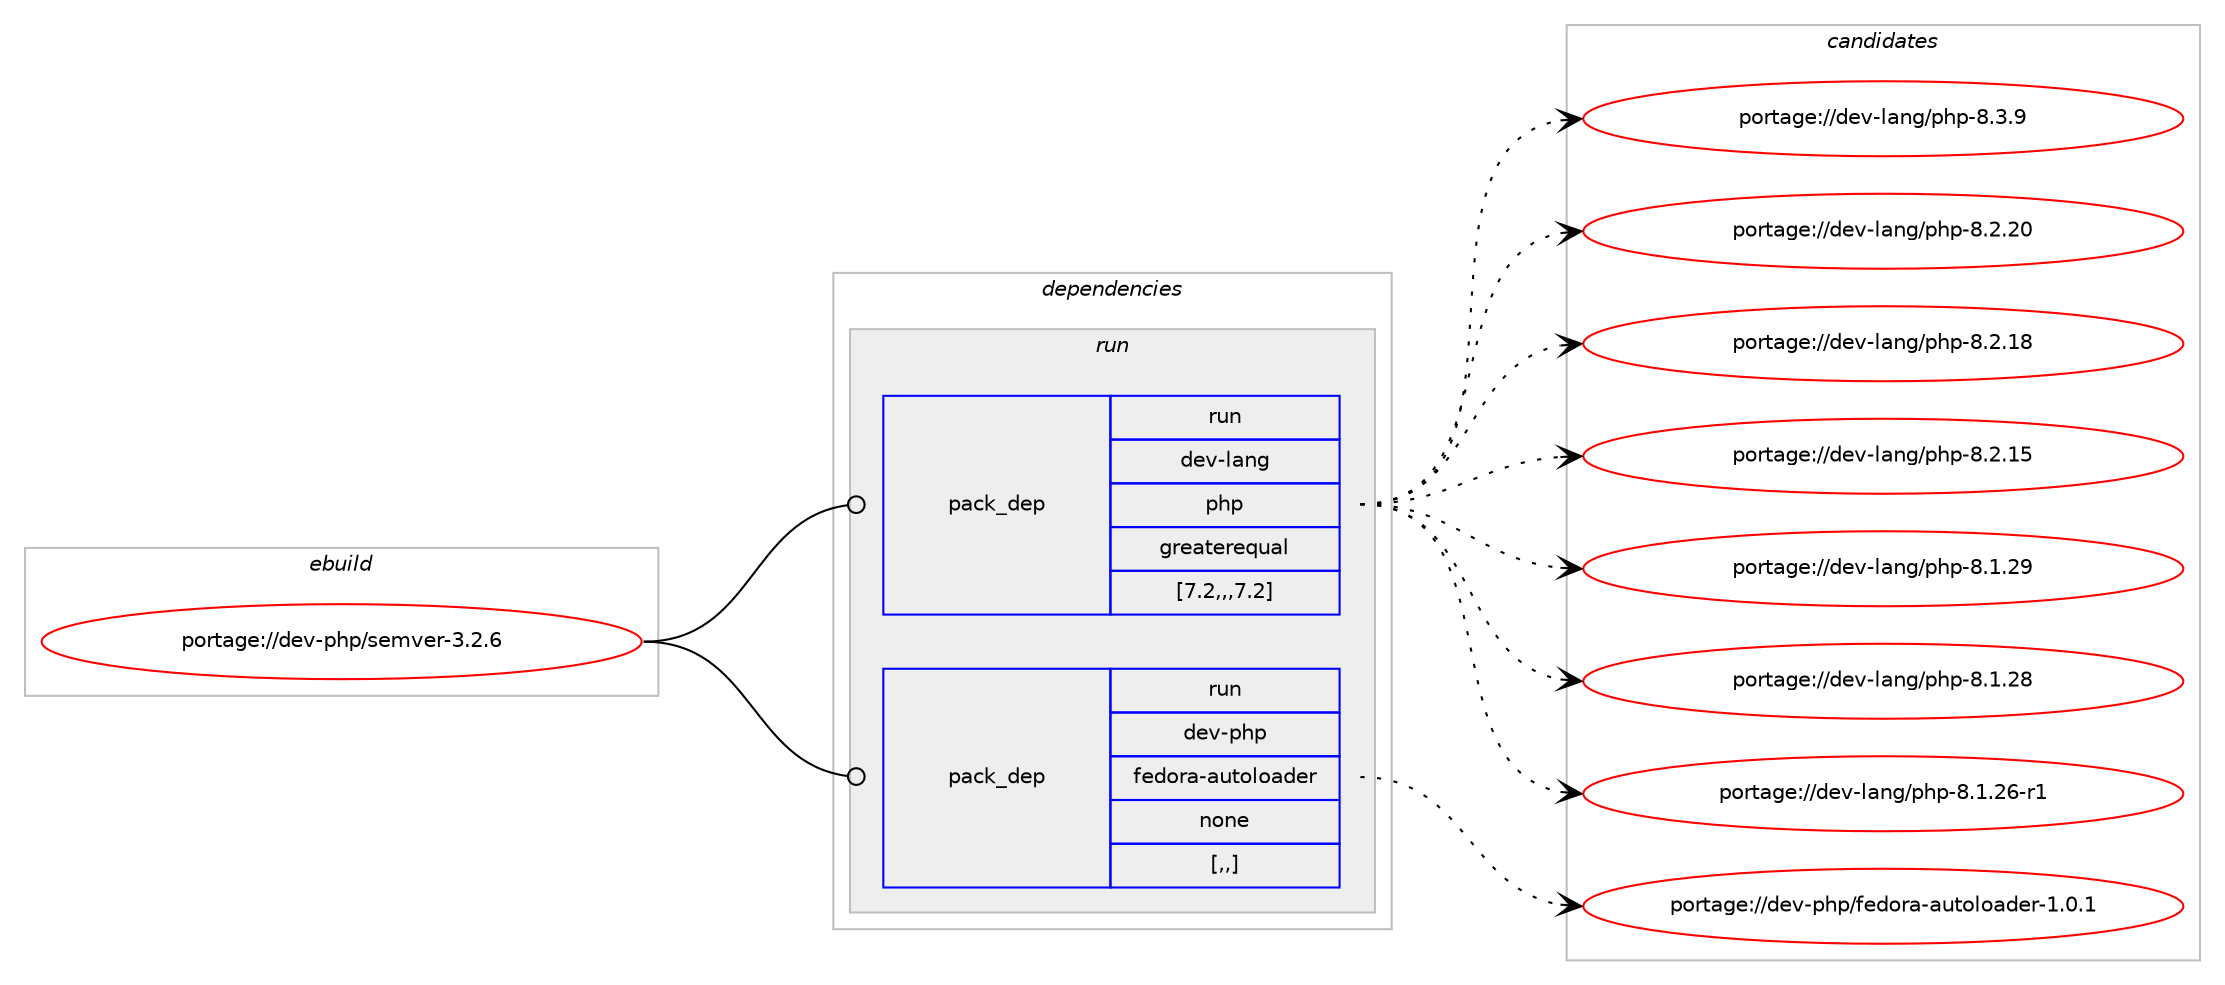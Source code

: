 digraph prolog {

# *************
# Graph options
# *************

newrank=true;
concentrate=true;
compound=true;
graph [rankdir=LR,fontname=Helvetica,fontsize=10,ranksep=1.5];#, ranksep=2.5, nodesep=0.2];
edge  [arrowhead=vee];
node  [fontname=Helvetica,fontsize=10];

# **********
# The ebuild
# **********

subgraph cluster_leftcol {
color=gray;
label=<<i>ebuild</i>>;
id [label="portage://dev-php/semver-3.2.6", color=red, width=4, href="../dev-php/semver-3.2.6.svg"];
}

# ****************
# The dependencies
# ****************

subgraph cluster_midcol {
color=gray;
label=<<i>dependencies</i>>;
subgraph cluster_compile {
fillcolor="#eeeeee";
style=filled;
label=<<i>compile</i>>;
}
subgraph cluster_compileandrun {
fillcolor="#eeeeee";
style=filled;
label=<<i>compile and run</i>>;
}
subgraph cluster_run {
fillcolor="#eeeeee";
style=filled;
label=<<i>run</i>>;
subgraph pack109184 {
dependency140856 [label=<<TABLE BORDER="0" CELLBORDER="1" CELLSPACING="0" CELLPADDING="4" WIDTH="220"><TR><TD ROWSPAN="6" CELLPADDING="30">pack_dep</TD></TR><TR><TD WIDTH="110">run</TD></TR><TR><TD>dev-lang</TD></TR><TR><TD>php</TD></TR><TR><TD>greaterequal</TD></TR><TR><TD>[7.2,,,7.2]</TD></TR></TABLE>>, shape=none, color=blue];
}
id:e -> dependency140856:w [weight=20,style="solid",arrowhead="odot"];
subgraph pack109185 {
dependency140857 [label=<<TABLE BORDER="0" CELLBORDER="1" CELLSPACING="0" CELLPADDING="4" WIDTH="220"><TR><TD ROWSPAN="6" CELLPADDING="30">pack_dep</TD></TR><TR><TD WIDTH="110">run</TD></TR><TR><TD>dev-php</TD></TR><TR><TD>fedora-autoloader</TD></TR><TR><TD>none</TD></TR><TR><TD>[,,]</TD></TR></TABLE>>, shape=none, color=blue];
}
id:e -> dependency140857:w [weight=20,style="solid",arrowhead="odot"];
}
}

# **************
# The candidates
# **************

subgraph cluster_choices {
rank=same;
color=gray;
label=<<i>candidates</i>>;

subgraph choice109184 {
color=black;
nodesep=1;
choice100101118451089711010347112104112455646514657 [label="portage://dev-lang/php-8.3.9", color=red, width=4,href="../dev-lang/php-8.3.9.svg"];
choice10010111845108971101034711210411245564650465048 [label="portage://dev-lang/php-8.2.20", color=red, width=4,href="../dev-lang/php-8.2.20.svg"];
choice10010111845108971101034711210411245564650464956 [label="portage://dev-lang/php-8.2.18", color=red, width=4,href="../dev-lang/php-8.2.18.svg"];
choice10010111845108971101034711210411245564650464953 [label="portage://dev-lang/php-8.2.15", color=red, width=4,href="../dev-lang/php-8.2.15.svg"];
choice10010111845108971101034711210411245564649465057 [label="portage://dev-lang/php-8.1.29", color=red, width=4,href="../dev-lang/php-8.1.29.svg"];
choice10010111845108971101034711210411245564649465056 [label="portage://dev-lang/php-8.1.28", color=red, width=4,href="../dev-lang/php-8.1.28.svg"];
choice100101118451089711010347112104112455646494650544511449 [label="portage://dev-lang/php-8.1.26-r1", color=red, width=4,href="../dev-lang/php-8.1.26-r1.svg"];
dependency140856:e -> choice100101118451089711010347112104112455646514657:w [style=dotted,weight="100"];
dependency140856:e -> choice10010111845108971101034711210411245564650465048:w [style=dotted,weight="100"];
dependency140856:e -> choice10010111845108971101034711210411245564650464956:w [style=dotted,weight="100"];
dependency140856:e -> choice10010111845108971101034711210411245564650464953:w [style=dotted,weight="100"];
dependency140856:e -> choice10010111845108971101034711210411245564649465057:w [style=dotted,weight="100"];
dependency140856:e -> choice10010111845108971101034711210411245564649465056:w [style=dotted,weight="100"];
dependency140856:e -> choice100101118451089711010347112104112455646494650544511449:w [style=dotted,weight="100"];
}
subgraph choice109185 {
color=black;
nodesep=1;
choice100101118451121041124710210110011111497459711711611110811197100101114454946484649 [label="portage://dev-php/fedora-autoloader-1.0.1", color=red, width=4,href="../dev-php/fedora-autoloader-1.0.1.svg"];
dependency140857:e -> choice100101118451121041124710210110011111497459711711611110811197100101114454946484649:w [style=dotted,weight="100"];
}
}

}
